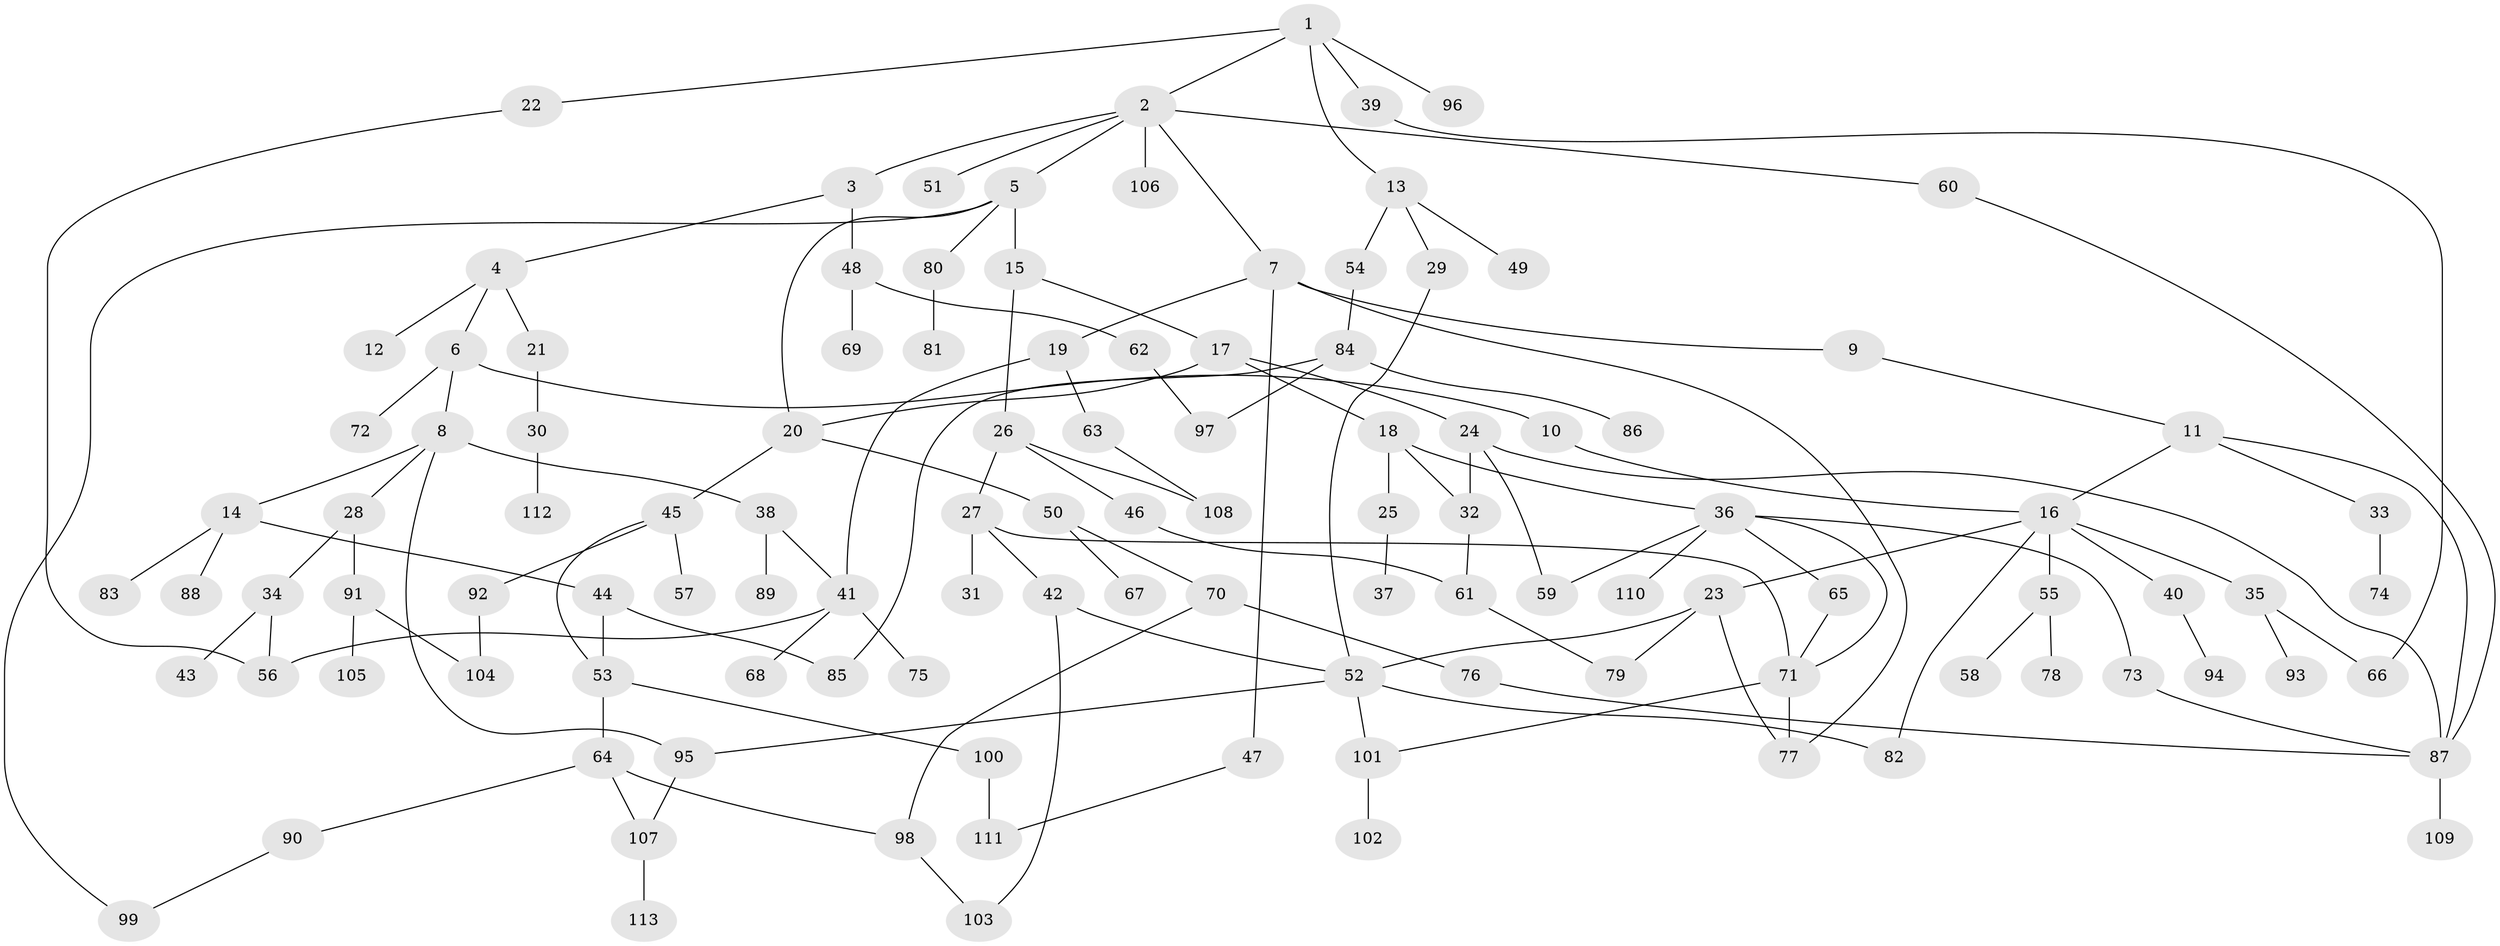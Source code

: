 // coarse degree distribution, {5: 0.05063291139240506, 7: 0.02531645569620253, 3: 0.189873417721519, 4: 0.1518987341772152, 6: 0.012658227848101266, 2: 0.26582278481012656, 8: 0.012658227848101266, 13: 0.012658227848101266, 1: 0.27848101265822783}
// Generated by graph-tools (version 1.1) at 2025/17/03/04/25 18:17:06]
// undirected, 113 vertices, 145 edges
graph export_dot {
graph [start="1"]
  node [color=gray90,style=filled];
  1;
  2;
  3;
  4;
  5;
  6;
  7;
  8;
  9;
  10;
  11;
  12;
  13;
  14;
  15;
  16;
  17;
  18;
  19;
  20;
  21;
  22;
  23;
  24;
  25;
  26;
  27;
  28;
  29;
  30;
  31;
  32;
  33;
  34;
  35;
  36;
  37;
  38;
  39;
  40;
  41;
  42;
  43;
  44;
  45;
  46;
  47;
  48;
  49;
  50;
  51;
  52;
  53;
  54;
  55;
  56;
  57;
  58;
  59;
  60;
  61;
  62;
  63;
  64;
  65;
  66;
  67;
  68;
  69;
  70;
  71;
  72;
  73;
  74;
  75;
  76;
  77;
  78;
  79;
  80;
  81;
  82;
  83;
  84;
  85;
  86;
  87;
  88;
  89;
  90;
  91;
  92;
  93;
  94;
  95;
  96;
  97;
  98;
  99;
  100;
  101;
  102;
  103;
  104;
  105;
  106;
  107;
  108;
  109;
  110;
  111;
  112;
  113;
  1 -- 2;
  1 -- 13;
  1 -- 22;
  1 -- 39;
  1 -- 96;
  2 -- 3;
  2 -- 5;
  2 -- 7;
  2 -- 51;
  2 -- 60;
  2 -- 106;
  3 -- 4;
  3 -- 48;
  4 -- 6;
  4 -- 12;
  4 -- 21;
  5 -- 15;
  5 -- 80;
  5 -- 99;
  5 -- 20;
  6 -- 8;
  6 -- 10;
  6 -- 72;
  7 -- 9;
  7 -- 19;
  7 -- 47;
  7 -- 77;
  8 -- 14;
  8 -- 28;
  8 -- 38;
  8 -- 95;
  9 -- 11;
  10 -- 16;
  11 -- 16;
  11 -- 33;
  11 -- 87;
  13 -- 29;
  13 -- 49;
  13 -- 54;
  14 -- 44;
  14 -- 83;
  14 -- 88;
  15 -- 17;
  15 -- 26;
  16 -- 23;
  16 -- 35;
  16 -- 40;
  16 -- 55;
  16 -- 82;
  17 -- 18;
  17 -- 20;
  17 -- 24;
  18 -- 25;
  18 -- 36;
  18 -- 32;
  19 -- 41;
  19 -- 63;
  20 -- 45;
  20 -- 50;
  21 -- 30;
  22 -- 56;
  23 -- 77;
  23 -- 79;
  23 -- 52;
  24 -- 32;
  24 -- 87;
  24 -- 59;
  25 -- 37;
  26 -- 27;
  26 -- 46;
  26 -- 108;
  27 -- 31;
  27 -- 42;
  27 -- 71;
  28 -- 34;
  28 -- 91;
  29 -- 52;
  30 -- 112;
  32 -- 61;
  33 -- 74;
  34 -- 43;
  34 -- 56;
  35 -- 93;
  35 -- 66;
  36 -- 59;
  36 -- 65;
  36 -- 73;
  36 -- 110;
  36 -- 71;
  38 -- 89;
  38 -- 41;
  39 -- 66;
  40 -- 94;
  41 -- 68;
  41 -- 75;
  41 -- 56;
  42 -- 103;
  42 -- 52;
  44 -- 85;
  44 -- 53;
  45 -- 53;
  45 -- 57;
  45 -- 92;
  46 -- 61;
  47 -- 111;
  48 -- 62;
  48 -- 69;
  50 -- 67;
  50 -- 70;
  52 -- 82;
  52 -- 101;
  52 -- 95;
  53 -- 64;
  53 -- 100;
  54 -- 84;
  55 -- 58;
  55 -- 78;
  60 -- 87;
  61 -- 79;
  62 -- 97;
  63 -- 108;
  64 -- 90;
  64 -- 107;
  64 -- 98;
  65 -- 71;
  70 -- 76;
  70 -- 98;
  71 -- 77;
  71 -- 101;
  73 -- 87;
  76 -- 87;
  80 -- 81;
  84 -- 85;
  84 -- 86;
  84 -- 97;
  87 -- 109;
  90 -- 99;
  91 -- 105;
  91 -- 104;
  92 -- 104;
  95 -- 107;
  98 -- 103;
  100 -- 111;
  101 -- 102;
  107 -- 113;
}
